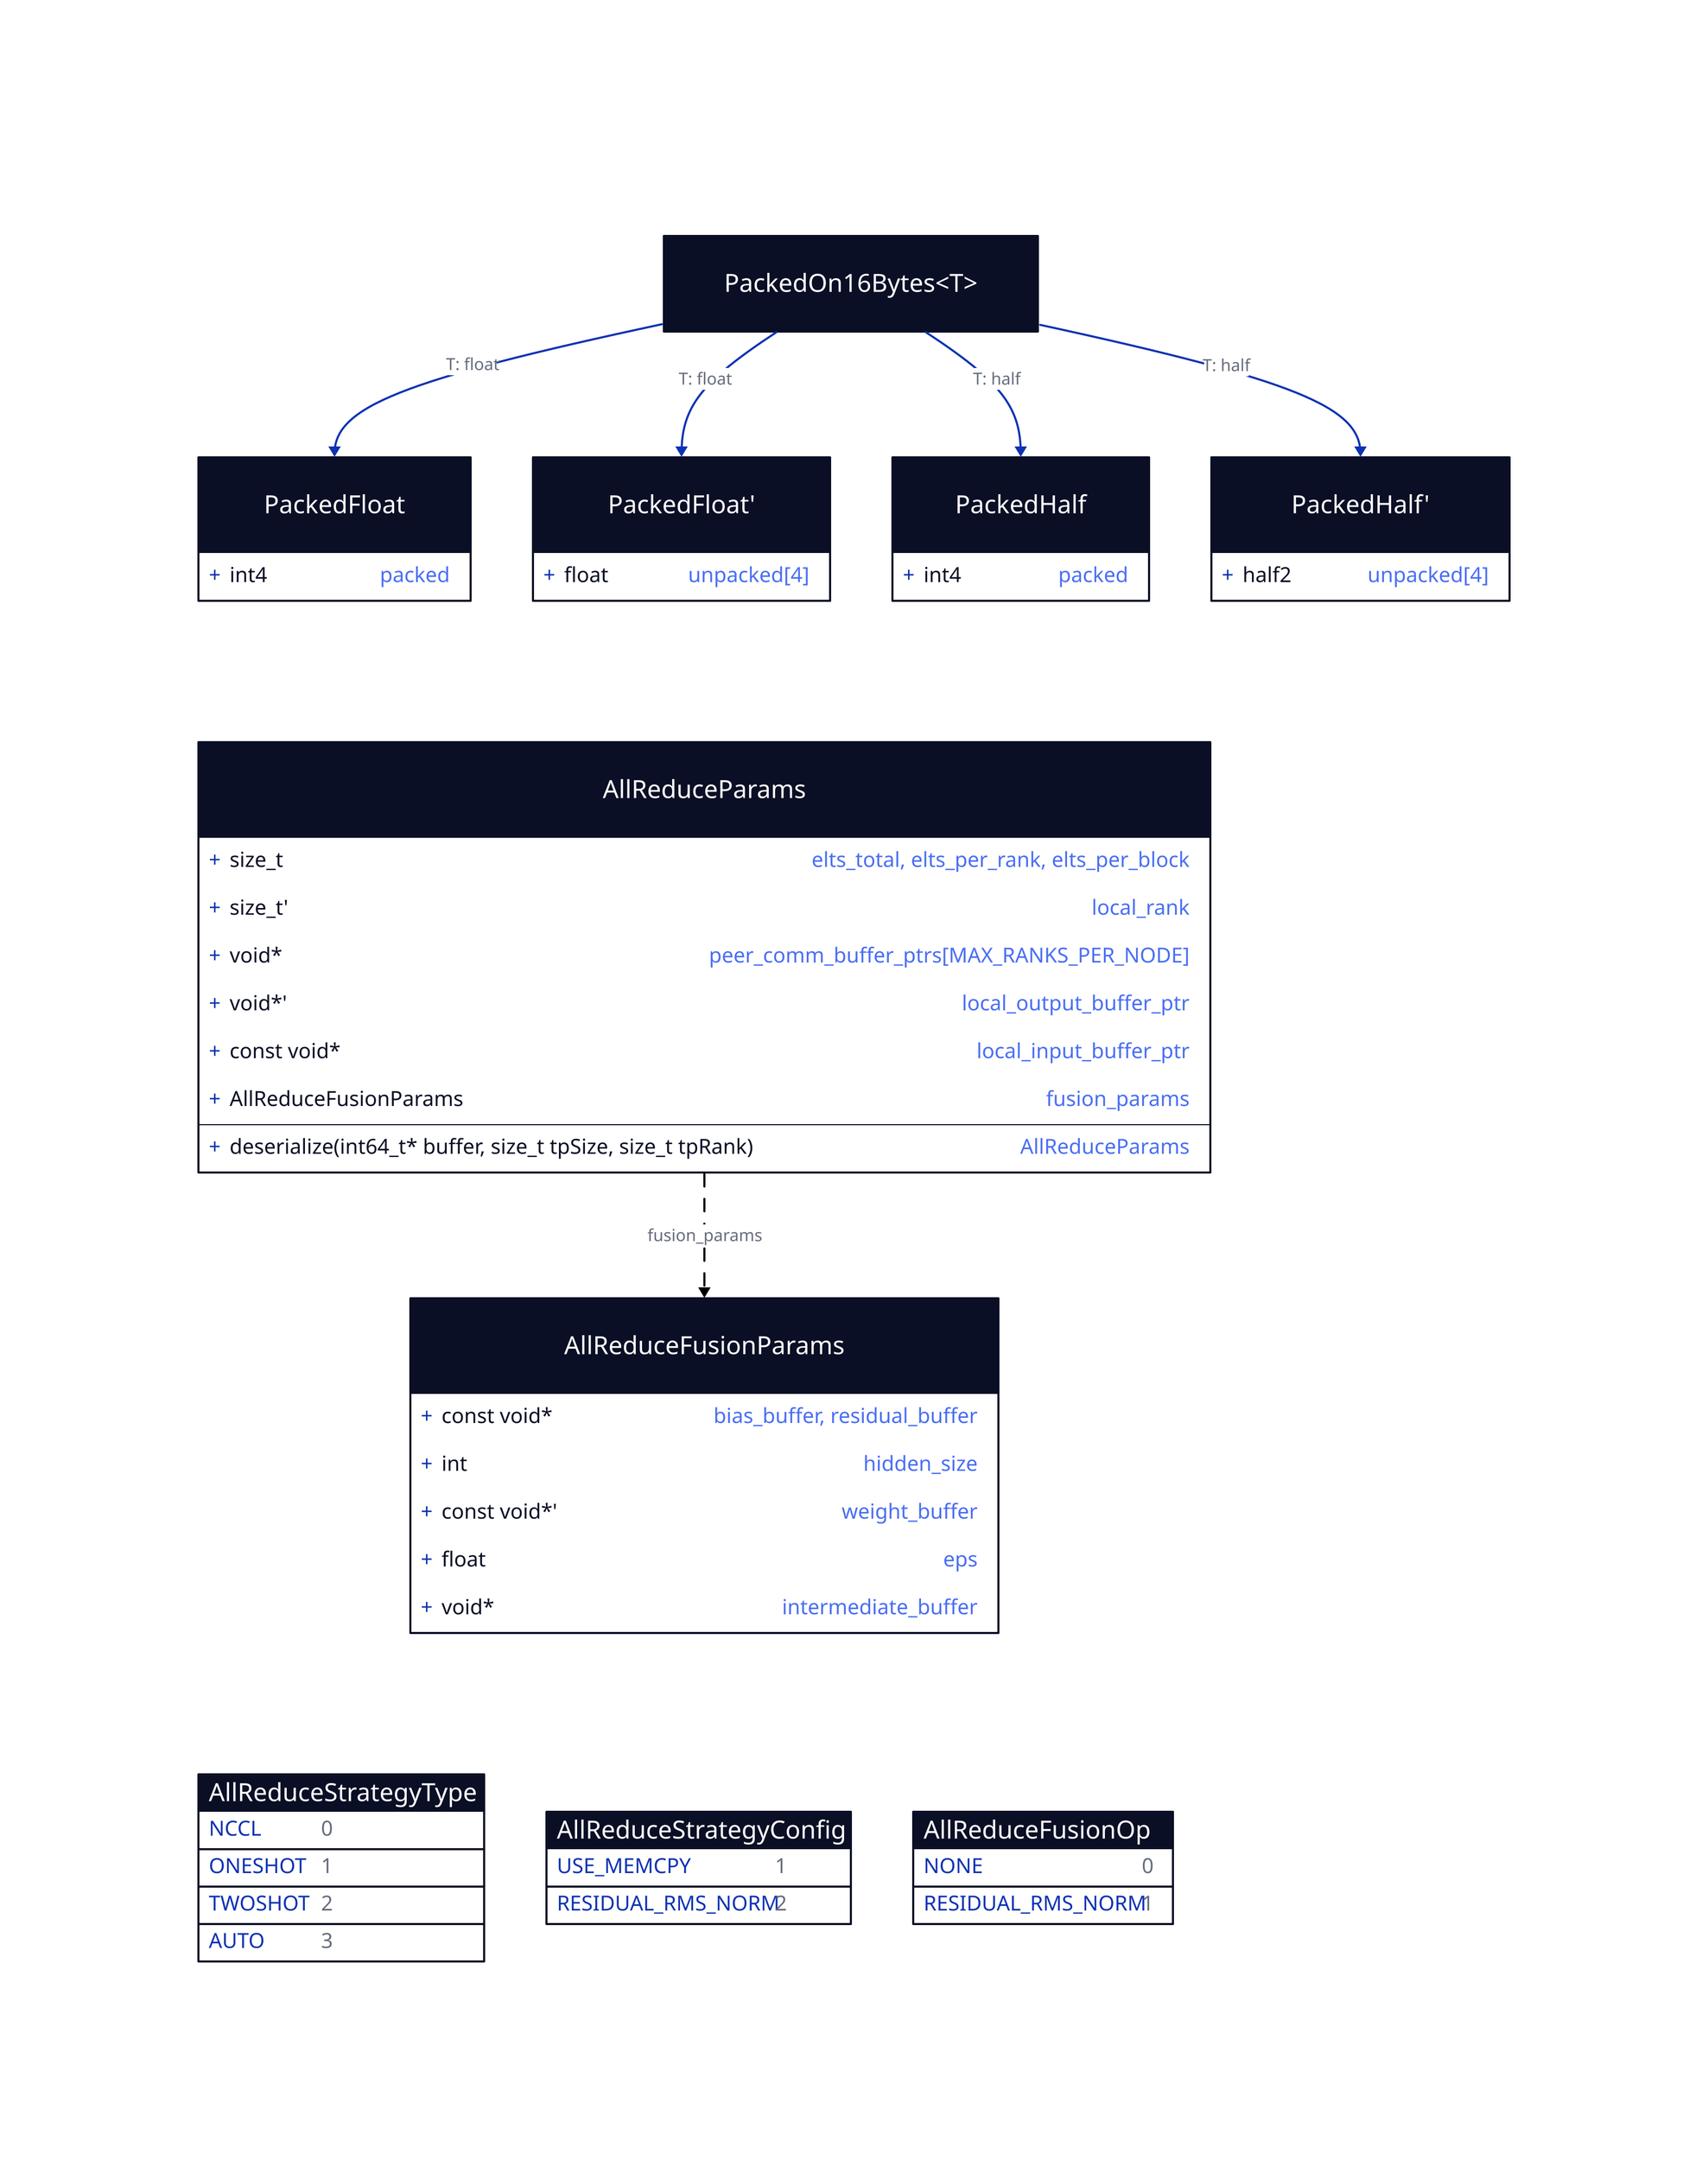 placeholder: {
    grid-columns: 1

    PackedOn16BytesWrapper: {
        PackedOn16Bytes\<T\>: {
            shape: class
        }
        PackedOn16Bytes\<T\> -> PackedFloat: T: float
        PackedOn16Bytes\<T\> -> PackedFloat\': T: float
        PackedOn16Bytes\<T\> -> PackedHalf: T: half
        PackedOn16Bytes\<T\> -> PackedHalf\': T: half

        PackedFloat: {
            shape: class
            int4: packed
        }
        PackedFloat\': {
            shape: class
            float: unpacked\[4\]
        }
        PackedHalf: {
            shape: class
            int4: packed
        }
        PackedHalf\': {
            shape: class
            half2: unpacked\[4\]
        }
    }
    PackedOn16BytesWrapper.style.opacity: 0

    ParamsWrapper: {
        AllReduceParams {
            shape: class

            size_t: elts_total, elts_per_rank, elts_per_block
            size_t\': local_rank

            void\*: peer_comm_buffer_ptrs\[MAX_RANKS_PER_NODE\]
            void\*\': local_output_buffer_ptr
            const void\*: local_input_buffer_ptr

            AllReduceFusionParams: fusion_params

            deserialize(int64_t\* buffer, size_t tpSize, size_t tpRank): AllReduceParams
        }
        AllReduceParams -> AllReduceFusionParams: fusion_params {
            style: {
                stroke: black
                stroke-dash: 6
            }
        }
        AllReduceFusionParams: {
            shape: class
            # `bias_buffer` is GEMM bias.
            const void\*: bias_buffer, residual_buffer
            # RMSNorm
            int: hidden_size
            const void\*\': weight_buffer
            float: eps

            void\*: intermediate_buffer
        }
    }
    ParamsWrapper.style.opacity: 0

    EnumWrapper: {
        AllReduceStrategyType: {
            shape: sql_table

            NCCL: 0
            ONESHOT: 1
            TWOSHOT: 2
            AUTO: 3
        }
        AllReduceStrategyConfig {
            shape: sql_table

            USE_MEMCPY: 1
            RESIDUAL_RMS_NORM: 2
        }
        AllReduceFusionOp: {
            shape: sql_table

            NONE: 0
            RESIDUAL_RMS_NORM: 1
        }
    }
    EnumWrapper.style.opacity: 0
}
placeholder.style.opacity: 0
